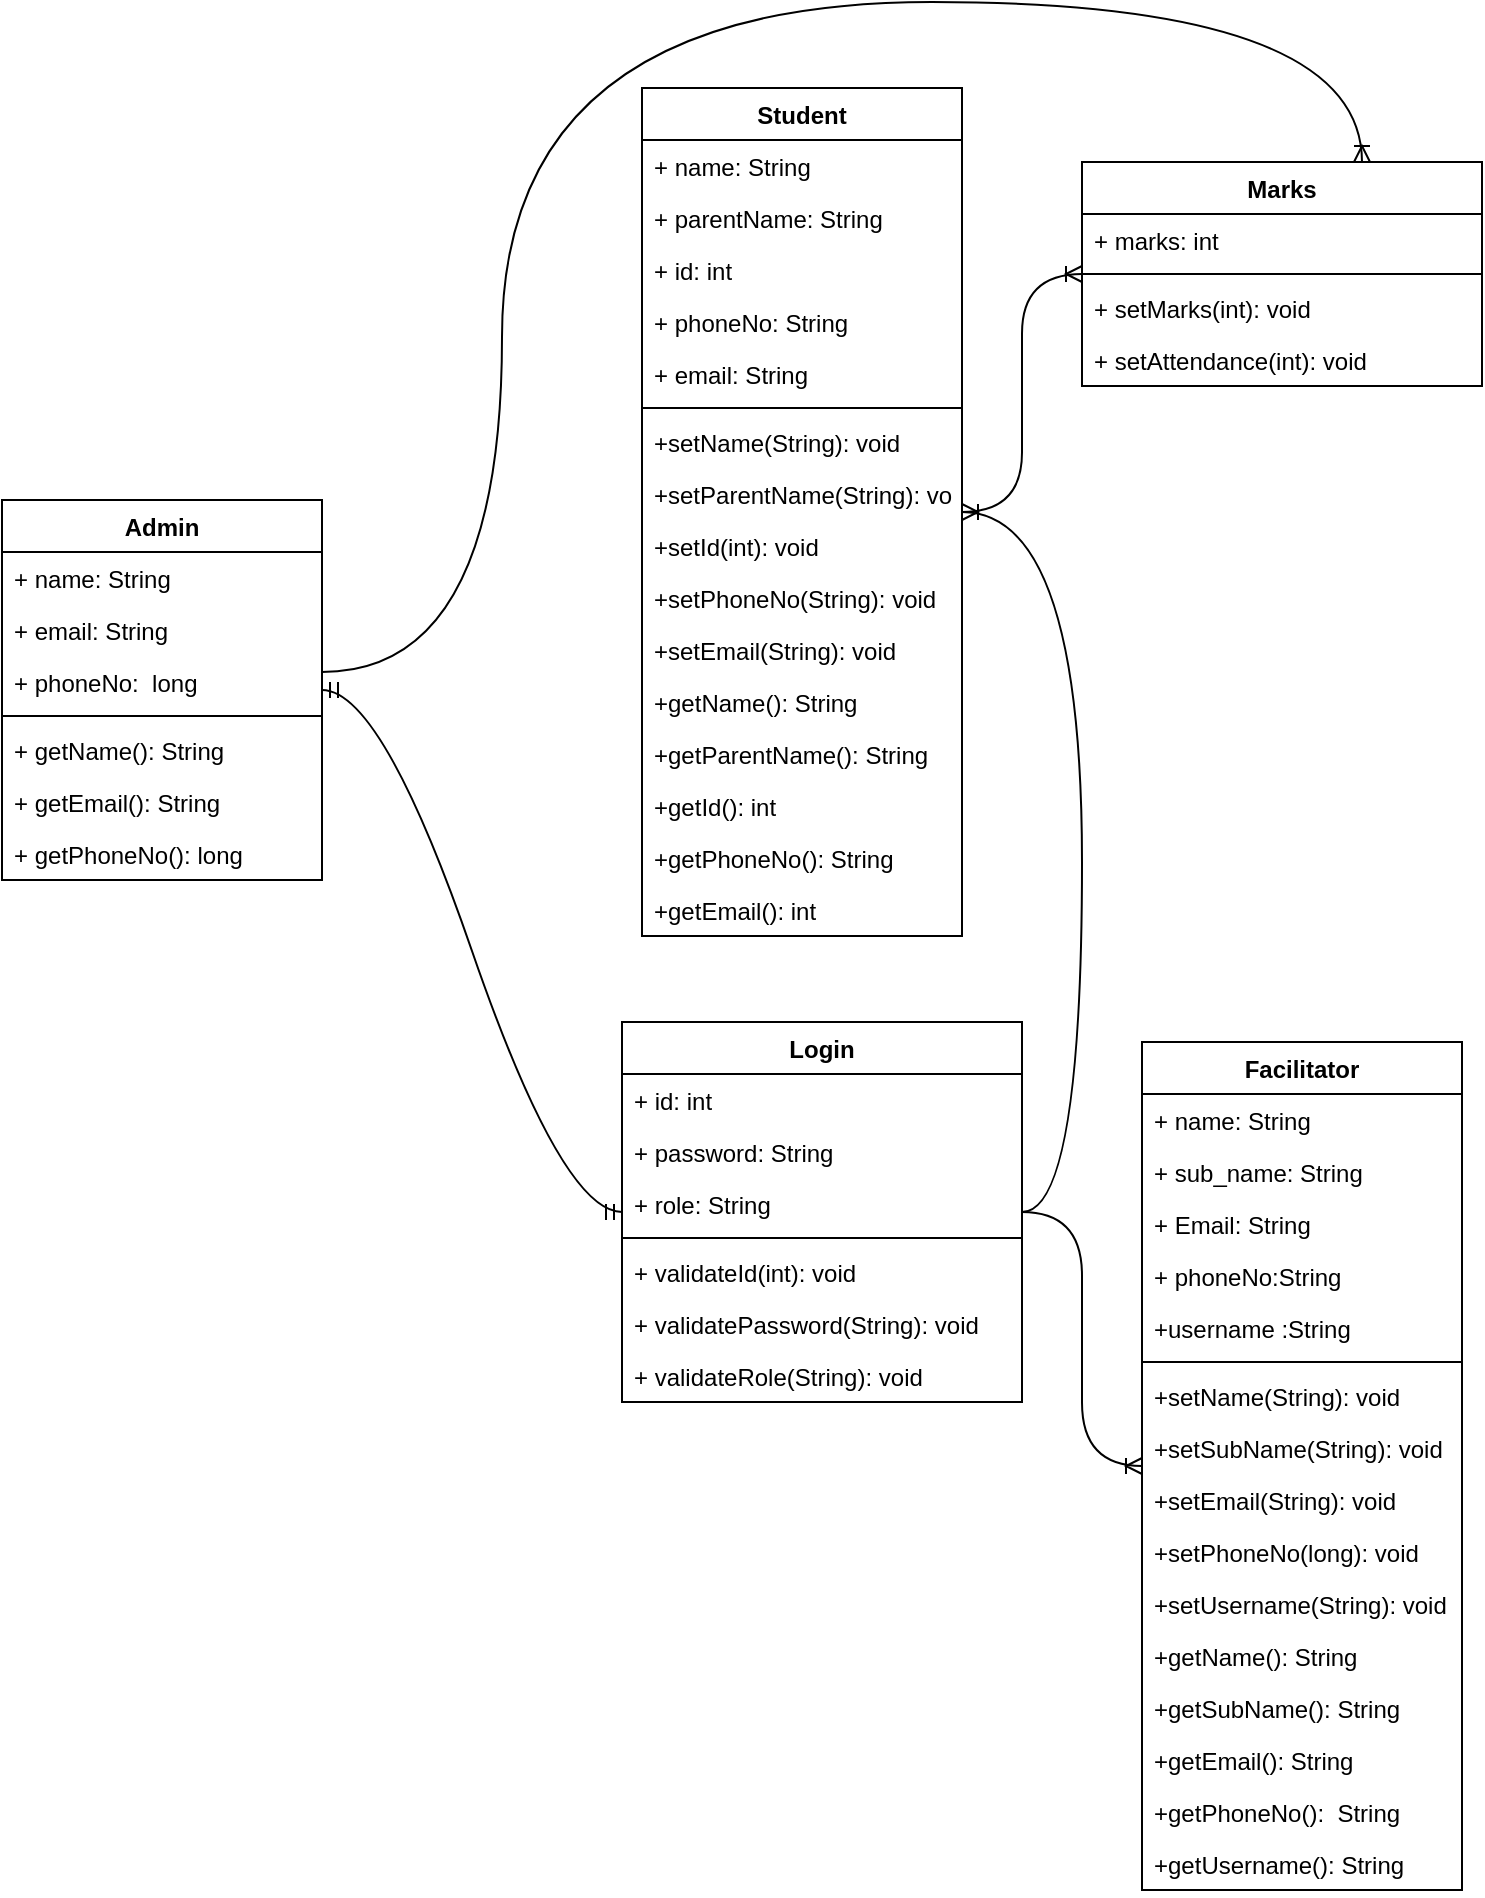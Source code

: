 <mxfile version="21.2.1" type="device">
  <diagram id="T50sId9eNVzZkCzQ1Nzy" name="Page-1">
    <mxGraphModel dx="880" dy="431" grid="1" gridSize="10" guides="1" tooltips="1" connect="1" arrows="1" fold="1" page="1" pageScale="1" pageWidth="827" pageHeight="1169" math="0" shadow="0">
      <root>
        <mxCell id="0" />
        <mxCell id="1" parent="0" />
        <mxCell id="uhnojpyHpU18nTKmvwtF-1" value="Admin" style="swimlane;fontStyle=1;align=center;verticalAlign=top;childLayout=stackLayout;horizontal=1;startSize=26;horizontalStack=0;resizeParent=1;resizeParentMax=0;resizeLast=0;collapsible=1;marginBottom=0;" parent="1" vertex="1">
          <mxGeometry x="60" y="379" width="160" height="190" as="geometry" />
        </mxCell>
        <mxCell id="uhnojpyHpU18nTKmvwtF-5" value="+ name: String" style="text;strokeColor=none;fillColor=none;align=left;verticalAlign=top;spacingLeft=4;spacingRight=4;overflow=hidden;rotatable=0;points=[[0,0.5],[1,0.5]];portConstraint=eastwest;" parent="uhnojpyHpU18nTKmvwtF-1" vertex="1">
          <mxGeometry y="26" width="160" height="26" as="geometry" />
        </mxCell>
        <mxCell id="uhnojpyHpU18nTKmvwtF-6" value="+ email: String" style="text;strokeColor=none;fillColor=none;align=left;verticalAlign=top;spacingLeft=4;spacingRight=4;overflow=hidden;rotatable=0;points=[[0,0.5],[1,0.5]];portConstraint=eastwest;" parent="uhnojpyHpU18nTKmvwtF-1" vertex="1">
          <mxGeometry y="52" width="160" height="26" as="geometry" />
        </mxCell>
        <mxCell id="uhnojpyHpU18nTKmvwtF-2" value="+ phoneNo:  long" style="text;strokeColor=none;fillColor=none;align=left;verticalAlign=top;spacingLeft=4;spacingRight=4;overflow=hidden;rotatable=0;points=[[0,0.5],[1,0.5]];portConstraint=eastwest;" parent="uhnojpyHpU18nTKmvwtF-1" vertex="1">
          <mxGeometry y="78" width="160" height="26" as="geometry" />
        </mxCell>
        <mxCell id="uhnojpyHpU18nTKmvwtF-3" value="" style="line;strokeWidth=1;fillColor=none;align=left;verticalAlign=middle;spacingTop=-1;spacingLeft=3;spacingRight=3;rotatable=0;labelPosition=right;points=[];portConstraint=eastwest;strokeColor=inherit;" parent="uhnojpyHpU18nTKmvwtF-1" vertex="1">
          <mxGeometry y="104" width="160" height="8" as="geometry" />
        </mxCell>
        <mxCell id="uhnojpyHpU18nTKmvwtF-4" value="+ getName(): String" style="text;strokeColor=none;fillColor=none;align=left;verticalAlign=top;spacingLeft=4;spacingRight=4;overflow=hidden;rotatable=0;points=[[0,0.5],[1,0.5]];portConstraint=eastwest;" parent="uhnojpyHpU18nTKmvwtF-1" vertex="1">
          <mxGeometry y="112" width="160" height="26" as="geometry" />
        </mxCell>
        <mxCell id="uhnojpyHpU18nTKmvwtF-65" value="+ getEmail(): String" style="text;strokeColor=none;fillColor=none;align=left;verticalAlign=top;spacingLeft=4;spacingRight=4;overflow=hidden;rotatable=0;points=[[0,0.5],[1,0.5]];portConstraint=eastwest;" parent="uhnojpyHpU18nTKmvwtF-1" vertex="1">
          <mxGeometry y="138" width="160" height="26" as="geometry" />
        </mxCell>
        <mxCell id="uhnojpyHpU18nTKmvwtF-66" value="+ getPhoneNo(): long" style="text;strokeColor=none;fillColor=none;align=left;verticalAlign=top;spacingLeft=4;spacingRight=4;overflow=hidden;rotatable=0;points=[[0,0.5],[1,0.5]];portConstraint=eastwest;" parent="uhnojpyHpU18nTKmvwtF-1" vertex="1">
          <mxGeometry y="164" width="160" height="26" as="geometry" />
        </mxCell>
        <mxCell id="uhnojpyHpU18nTKmvwtF-10" value="Student" style="swimlane;fontStyle=1;align=center;verticalAlign=top;childLayout=stackLayout;horizontal=1;startSize=26;horizontalStack=0;resizeParent=1;resizeParentMax=0;resizeLast=0;collapsible=1;marginBottom=0;" parent="1" vertex="1">
          <mxGeometry x="380" y="173" width="160" height="424" as="geometry" />
        </mxCell>
        <mxCell id="uhnojpyHpU18nTKmvwtF-11" value="+ name: String" style="text;strokeColor=none;fillColor=none;align=left;verticalAlign=top;spacingLeft=4;spacingRight=4;overflow=hidden;rotatable=0;points=[[0,0.5],[1,0.5]];portConstraint=eastwest;" parent="uhnojpyHpU18nTKmvwtF-10" vertex="1">
          <mxGeometry y="26" width="160" height="26" as="geometry" />
        </mxCell>
        <mxCell id="uhnojpyHpU18nTKmvwtF-41" value="+ parentName: String" style="text;strokeColor=none;fillColor=none;align=left;verticalAlign=top;spacingLeft=4;spacingRight=4;overflow=hidden;rotatable=0;points=[[0,0.5],[1,0.5]];portConstraint=eastwest;" parent="uhnojpyHpU18nTKmvwtF-10" vertex="1">
          <mxGeometry y="52" width="160" height="26" as="geometry" />
        </mxCell>
        <mxCell id="uhnojpyHpU18nTKmvwtF-12" value="+ id: int" style="text;strokeColor=none;fillColor=none;align=left;verticalAlign=top;spacingLeft=4;spacingRight=4;overflow=hidden;rotatable=0;points=[[0,0.5],[1,0.5]];portConstraint=eastwest;" parent="uhnojpyHpU18nTKmvwtF-10" vertex="1">
          <mxGeometry y="78" width="160" height="26" as="geometry" />
        </mxCell>
        <mxCell id="uhnojpyHpU18nTKmvwtF-13" value="+ phoneNo: String" style="text;strokeColor=none;fillColor=none;align=left;verticalAlign=top;spacingLeft=4;spacingRight=4;overflow=hidden;rotatable=0;points=[[0,0.5],[1,0.5]];portConstraint=eastwest;" parent="uhnojpyHpU18nTKmvwtF-10" vertex="1">
          <mxGeometry y="104" width="160" height="26" as="geometry" />
        </mxCell>
        <mxCell id="uhnojpyHpU18nTKmvwtF-16" value="+ email: String" style="text;strokeColor=none;fillColor=none;align=left;verticalAlign=top;spacingLeft=4;spacingRight=4;overflow=hidden;rotatable=0;points=[[0,0.5],[1,0.5]];portConstraint=eastwest;" parent="uhnojpyHpU18nTKmvwtF-10" vertex="1">
          <mxGeometry y="130" width="160" height="26" as="geometry" />
        </mxCell>
        <mxCell id="uhnojpyHpU18nTKmvwtF-14" value="" style="line;strokeWidth=1;fillColor=none;align=left;verticalAlign=middle;spacingTop=-1;spacingLeft=3;spacingRight=3;rotatable=0;labelPosition=right;points=[];portConstraint=eastwest;strokeColor=inherit;" parent="uhnojpyHpU18nTKmvwtF-10" vertex="1">
          <mxGeometry y="156" width="160" height="8" as="geometry" />
        </mxCell>
        <mxCell id="uhnojpyHpU18nTKmvwtF-15" value="+setName(String): void&#xa;" style="text;strokeColor=none;fillColor=none;align=left;verticalAlign=top;spacingLeft=4;spacingRight=4;overflow=hidden;rotatable=0;points=[[0,0.5],[1,0.5]];portConstraint=eastwest;" parent="uhnojpyHpU18nTKmvwtF-10" vertex="1">
          <mxGeometry y="164" width="160" height="26" as="geometry" />
        </mxCell>
        <mxCell id="uhnojpyHpU18nTKmvwtF-45" value="+setParentName(String): void&#xa;" style="text;strokeColor=none;fillColor=none;align=left;verticalAlign=top;spacingLeft=4;spacingRight=4;overflow=hidden;rotatable=0;points=[[0,0.5],[1,0.5]];portConstraint=eastwest;" parent="uhnojpyHpU18nTKmvwtF-10" vertex="1">
          <mxGeometry y="190" width="160" height="26" as="geometry" />
        </mxCell>
        <mxCell id="uhnojpyHpU18nTKmvwtF-17" value="+setId(int): void&#xa;" style="text;strokeColor=none;fillColor=none;align=left;verticalAlign=top;spacingLeft=4;spacingRight=4;overflow=hidden;rotatable=0;points=[[0,0.5],[1,0.5]];portConstraint=eastwest;" parent="uhnojpyHpU18nTKmvwtF-10" vertex="1">
          <mxGeometry y="216" width="160" height="26" as="geometry" />
        </mxCell>
        <mxCell id="uhnojpyHpU18nTKmvwtF-18" value="+setPhoneNo(String): void&#xa;" style="text;strokeColor=none;fillColor=none;align=left;verticalAlign=top;spacingLeft=4;spacingRight=4;overflow=hidden;rotatable=0;points=[[0,0.5],[1,0.5]];portConstraint=eastwest;" parent="uhnojpyHpU18nTKmvwtF-10" vertex="1">
          <mxGeometry y="242" width="160" height="26" as="geometry" />
        </mxCell>
        <mxCell id="uhnojpyHpU18nTKmvwtF-19" value="+setEmail(String): void&#xa;" style="text;strokeColor=none;fillColor=none;align=left;verticalAlign=top;spacingLeft=4;spacingRight=4;overflow=hidden;rotatable=0;points=[[0,0.5],[1,0.5]];portConstraint=eastwest;" parent="uhnojpyHpU18nTKmvwtF-10" vertex="1">
          <mxGeometry y="268" width="160" height="26" as="geometry" />
        </mxCell>
        <mxCell id="uhnojpyHpU18nTKmvwtF-20" value="+getName(): String&#xa;" style="text;strokeColor=none;fillColor=none;align=left;verticalAlign=top;spacingLeft=4;spacingRight=4;overflow=hidden;rotatable=0;points=[[0,0.5],[1,0.5]];portConstraint=eastwest;" parent="uhnojpyHpU18nTKmvwtF-10" vertex="1">
          <mxGeometry y="294" width="160" height="26" as="geometry" />
        </mxCell>
        <mxCell id="uhnojpyHpU18nTKmvwtF-46" value="+getParentName(): String&#xa;" style="text;strokeColor=none;fillColor=none;align=left;verticalAlign=top;spacingLeft=4;spacingRight=4;overflow=hidden;rotatable=0;points=[[0,0.5],[1,0.5]];portConstraint=eastwest;" parent="uhnojpyHpU18nTKmvwtF-10" vertex="1">
          <mxGeometry y="320" width="160" height="26" as="geometry" />
        </mxCell>
        <mxCell id="uhnojpyHpU18nTKmvwtF-21" value="+getId(): int" style="text;strokeColor=none;fillColor=none;align=left;verticalAlign=top;spacingLeft=4;spacingRight=4;overflow=hidden;rotatable=0;points=[[0,0.5],[1,0.5]];portConstraint=eastwest;" parent="uhnojpyHpU18nTKmvwtF-10" vertex="1">
          <mxGeometry y="346" width="160" height="26" as="geometry" />
        </mxCell>
        <mxCell id="uhnojpyHpU18nTKmvwtF-22" value="+getPhoneNo(): String" style="text;strokeColor=none;fillColor=none;align=left;verticalAlign=top;spacingLeft=4;spacingRight=4;overflow=hidden;rotatable=0;points=[[0,0.5],[1,0.5]];portConstraint=eastwest;" parent="uhnojpyHpU18nTKmvwtF-10" vertex="1">
          <mxGeometry y="372" width="160" height="26" as="geometry" />
        </mxCell>
        <mxCell id="uhnojpyHpU18nTKmvwtF-23" value="+getEmail(): int&#xa;" style="text;strokeColor=none;fillColor=none;align=left;verticalAlign=top;spacingLeft=4;spacingRight=4;overflow=hidden;rotatable=0;points=[[0,0.5],[1,0.5]];portConstraint=eastwest;" parent="uhnojpyHpU18nTKmvwtF-10" vertex="1">
          <mxGeometry y="398" width="160" height="26" as="geometry" />
        </mxCell>
        <mxCell id="uhnojpyHpU18nTKmvwtF-24" value="Facilitator" style="swimlane;fontStyle=1;align=center;verticalAlign=top;childLayout=stackLayout;horizontal=1;startSize=26;horizontalStack=0;resizeParent=1;resizeParentMax=0;resizeLast=0;collapsible=1;marginBottom=0;" parent="1" vertex="1">
          <mxGeometry x="630" y="650" width="160" height="424" as="geometry" />
        </mxCell>
        <mxCell id="uhnojpyHpU18nTKmvwtF-25" value="+ name: String" style="text;strokeColor=none;fillColor=none;align=left;verticalAlign=top;spacingLeft=4;spacingRight=4;overflow=hidden;rotatable=0;points=[[0,0.5],[1,0.5]];portConstraint=eastwest;" parent="uhnojpyHpU18nTKmvwtF-24" vertex="1">
          <mxGeometry y="26" width="160" height="26" as="geometry" />
        </mxCell>
        <mxCell id="uhnojpyHpU18nTKmvwtF-26" value="+ sub_name: String" style="text;strokeColor=none;fillColor=none;align=left;verticalAlign=top;spacingLeft=4;spacingRight=4;overflow=hidden;rotatable=0;points=[[0,0.5],[1,0.5]];portConstraint=eastwest;" parent="uhnojpyHpU18nTKmvwtF-24" vertex="1">
          <mxGeometry y="52" width="160" height="26" as="geometry" />
        </mxCell>
        <mxCell id="uhnojpyHpU18nTKmvwtF-38" value="+ Email: String" style="text;strokeColor=none;fillColor=none;align=left;verticalAlign=top;spacingLeft=4;spacingRight=4;overflow=hidden;rotatable=0;points=[[0,0.5],[1,0.5]];portConstraint=eastwest;" parent="uhnojpyHpU18nTKmvwtF-24" vertex="1">
          <mxGeometry y="78" width="160" height="26" as="geometry" />
        </mxCell>
        <mxCell id="uhnojpyHpU18nTKmvwtF-27" value="+ phoneNo:String" style="text;strokeColor=none;fillColor=none;align=left;verticalAlign=top;spacingLeft=4;spacingRight=4;overflow=hidden;rotatable=0;points=[[0,0.5],[1,0.5]];portConstraint=eastwest;" parent="uhnojpyHpU18nTKmvwtF-24" vertex="1">
          <mxGeometry y="104" width="160" height="26" as="geometry" />
        </mxCell>
        <mxCell id="uhnojpyHpU18nTKmvwtF-28" value="+username :String" style="text;strokeColor=none;fillColor=none;align=left;verticalAlign=top;spacingLeft=4;spacingRight=4;overflow=hidden;rotatable=0;points=[[0,0.5],[1,0.5]];portConstraint=eastwest;" parent="uhnojpyHpU18nTKmvwtF-24" vertex="1">
          <mxGeometry y="130" width="160" height="26" as="geometry" />
        </mxCell>
        <mxCell id="uhnojpyHpU18nTKmvwtF-29" value="" style="line;strokeWidth=1;fillColor=none;align=left;verticalAlign=middle;spacingTop=-1;spacingLeft=3;spacingRight=3;rotatable=0;labelPosition=right;points=[];portConstraint=eastwest;strokeColor=inherit;" parent="uhnojpyHpU18nTKmvwtF-24" vertex="1">
          <mxGeometry y="156" width="160" height="8" as="geometry" />
        </mxCell>
        <mxCell id="uhnojpyHpU18nTKmvwtF-30" value="+setName(String): void&#xa;" style="text;strokeColor=none;fillColor=none;align=left;verticalAlign=top;spacingLeft=4;spacingRight=4;overflow=hidden;rotatable=0;points=[[0,0.5],[1,0.5]];portConstraint=eastwest;" parent="uhnojpyHpU18nTKmvwtF-24" vertex="1">
          <mxGeometry y="164" width="160" height="26" as="geometry" />
        </mxCell>
        <mxCell id="uhnojpyHpU18nTKmvwtF-31" value="+setSubName(String): void&#xa;" style="text;strokeColor=none;fillColor=none;align=left;verticalAlign=top;spacingLeft=4;spacingRight=4;overflow=hidden;rotatable=0;points=[[0,0.5],[1,0.5]];portConstraint=eastwest;" parent="uhnojpyHpU18nTKmvwtF-24" vertex="1">
          <mxGeometry y="190" width="160" height="26" as="geometry" />
        </mxCell>
        <mxCell id="uhnojpyHpU18nTKmvwtF-42" value="+setEmail(String): void&#xa;" style="text;strokeColor=none;fillColor=none;align=left;verticalAlign=top;spacingLeft=4;spacingRight=4;overflow=hidden;rotatable=0;points=[[0,0.5],[1,0.5]];portConstraint=eastwest;" parent="uhnojpyHpU18nTKmvwtF-24" vertex="1">
          <mxGeometry y="216" width="160" height="26" as="geometry" />
        </mxCell>
        <mxCell id="uhnojpyHpU18nTKmvwtF-32" value="+setPhoneNo(long): void&#xa;" style="text;strokeColor=none;fillColor=none;align=left;verticalAlign=top;spacingLeft=4;spacingRight=4;overflow=hidden;rotatable=0;points=[[0,0.5],[1,0.5]];portConstraint=eastwest;" parent="uhnojpyHpU18nTKmvwtF-24" vertex="1">
          <mxGeometry y="242" width="160" height="26" as="geometry" />
        </mxCell>
        <mxCell id="uhnojpyHpU18nTKmvwtF-33" value="+setUsername(String): void&#xa;" style="text;strokeColor=none;fillColor=none;align=left;verticalAlign=top;spacingLeft=4;spacingRight=4;overflow=hidden;rotatable=0;points=[[0,0.5],[1,0.5]];portConstraint=eastwest;" parent="uhnojpyHpU18nTKmvwtF-24" vertex="1">
          <mxGeometry y="268" width="160" height="26" as="geometry" />
        </mxCell>
        <mxCell id="uhnojpyHpU18nTKmvwtF-34" value="+getName(): String&#xa;" style="text;strokeColor=none;fillColor=none;align=left;verticalAlign=top;spacingLeft=4;spacingRight=4;overflow=hidden;rotatable=0;points=[[0,0.5],[1,0.5]];portConstraint=eastwest;" parent="uhnojpyHpU18nTKmvwtF-24" vertex="1">
          <mxGeometry y="294" width="160" height="26" as="geometry" />
        </mxCell>
        <mxCell id="uhnojpyHpU18nTKmvwtF-35" value="+getSubName(): String" style="text;strokeColor=none;fillColor=none;align=left;verticalAlign=top;spacingLeft=4;spacingRight=4;overflow=hidden;rotatable=0;points=[[0,0.5],[1,0.5]];portConstraint=eastwest;" parent="uhnojpyHpU18nTKmvwtF-24" vertex="1">
          <mxGeometry y="320" width="160" height="26" as="geometry" />
        </mxCell>
        <mxCell id="uhnojpyHpU18nTKmvwtF-44" value="+getEmail(): String" style="text;strokeColor=none;fillColor=none;align=left;verticalAlign=top;spacingLeft=4;spacingRight=4;overflow=hidden;rotatable=0;points=[[0,0.5],[1,0.5]];portConstraint=eastwest;" parent="uhnojpyHpU18nTKmvwtF-24" vertex="1">
          <mxGeometry y="346" width="160" height="26" as="geometry" />
        </mxCell>
        <mxCell id="uhnojpyHpU18nTKmvwtF-36" value="+getPhoneNo():  String" style="text;strokeColor=none;fillColor=none;align=left;verticalAlign=top;spacingLeft=4;spacingRight=4;overflow=hidden;rotatable=0;points=[[0,0.5],[1,0.5]];portConstraint=eastwest;" parent="uhnojpyHpU18nTKmvwtF-24" vertex="1">
          <mxGeometry y="372" width="160" height="26" as="geometry" />
        </mxCell>
        <mxCell id="uhnojpyHpU18nTKmvwtF-37" value="+getUsername(): String&#xa;" style="text;strokeColor=none;fillColor=none;align=left;verticalAlign=top;spacingLeft=4;spacingRight=4;overflow=hidden;rotatable=0;points=[[0,0.5],[1,0.5]];portConstraint=eastwest;" parent="uhnojpyHpU18nTKmvwtF-24" vertex="1">
          <mxGeometry y="398" width="160" height="26" as="geometry" />
        </mxCell>
        <mxCell id="uhnojpyHpU18nTKmvwtF-47" value="Login" style="swimlane;fontStyle=1;align=center;verticalAlign=top;childLayout=stackLayout;horizontal=1;startSize=26;horizontalStack=0;resizeParent=1;resizeParentMax=0;resizeLast=0;collapsible=1;marginBottom=0;" parent="1" vertex="1">
          <mxGeometry x="370" y="640" width="200" height="190" as="geometry" />
        </mxCell>
        <mxCell id="uhnojpyHpU18nTKmvwtF-48" value="+ id: int" style="text;strokeColor=none;fillColor=none;align=left;verticalAlign=top;spacingLeft=4;spacingRight=4;overflow=hidden;rotatable=0;points=[[0,0.5],[1,0.5]];portConstraint=eastwest;" parent="uhnojpyHpU18nTKmvwtF-47" vertex="1">
          <mxGeometry y="26" width="200" height="26" as="geometry" />
        </mxCell>
        <mxCell id="uhnojpyHpU18nTKmvwtF-49" value="+ password: String" style="text;strokeColor=none;fillColor=none;align=left;verticalAlign=top;spacingLeft=4;spacingRight=4;overflow=hidden;rotatable=0;points=[[0,0.5],[1,0.5]];portConstraint=eastwest;" parent="uhnojpyHpU18nTKmvwtF-47" vertex="1">
          <mxGeometry y="52" width="200" height="26" as="geometry" />
        </mxCell>
        <mxCell id="uhnojpyHpU18nTKmvwtF-50" value="+ role: String" style="text;strokeColor=none;fillColor=none;align=left;verticalAlign=top;spacingLeft=4;spacingRight=4;overflow=hidden;rotatable=0;points=[[0,0.5],[1,0.5]];portConstraint=eastwest;" parent="uhnojpyHpU18nTKmvwtF-47" vertex="1">
          <mxGeometry y="78" width="200" height="26" as="geometry" />
        </mxCell>
        <mxCell id="uhnojpyHpU18nTKmvwtF-51" value="" style="line;strokeWidth=1;fillColor=none;align=left;verticalAlign=middle;spacingTop=-1;spacingLeft=3;spacingRight=3;rotatable=0;labelPosition=right;points=[];portConstraint=eastwest;strokeColor=inherit;" parent="uhnojpyHpU18nTKmvwtF-47" vertex="1">
          <mxGeometry y="104" width="200" height="8" as="geometry" />
        </mxCell>
        <mxCell id="uhnojpyHpU18nTKmvwtF-52" value="+ validateId(int): void" style="text;strokeColor=none;fillColor=none;align=left;verticalAlign=top;spacingLeft=4;spacingRight=4;overflow=hidden;rotatable=0;points=[[0,0.5],[1,0.5]];portConstraint=eastwest;" parent="uhnojpyHpU18nTKmvwtF-47" vertex="1">
          <mxGeometry y="112" width="200" height="26" as="geometry" />
        </mxCell>
        <mxCell id="uhnojpyHpU18nTKmvwtF-53" value="+ validatePassword(String): void" style="text;strokeColor=none;fillColor=none;align=left;verticalAlign=top;spacingLeft=4;spacingRight=4;overflow=hidden;rotatable=0;points=[[0,0.5],[1,0.5]];portConstraint=eastwest;" parent="uhnojpyHpU18nTKmvwtF-47" vertex="1">
          <mxGeometry y="138" width="200" height="26" as="geometry" />
        </mxCell>
        <mxCell id="uhnojpyHpU18nTKmvwtF-54" value="+ validateRole(String): void" style="text;strokeColor=none;fillColor=none;align=left;verticalAlign=top;spacingLeft=4;spacingRight=4;overflow=hidden;rotatable=0;points=[[0,0.5],[1,0.5]];portConstraint=eastwest;" parent="uhnojpyHpU18nTKmvwtF-47" vertex="1">
          <mxGeometry y="164" width="200" height="26" as="geometry" />
        </mxCell>
        <mxCell id="uhnojpyHpU18nTKmvwtF-55" value="Marks" style="swimlane;fontStyle=1;align=center;verticalAlign=top;childLayout=stackLayout;horizontal=1;startSize=26;horizontalStack=0;resizeParent=1;resizeParentMax=0;resizeLast=0;collapsible=1;marginBottom=0;" parent="1" vertex="1">
          <mxGeometry x="600" y="210" width="200" height="112" as="geometry" />
        </mxCell>
        <mxCell id="uhnojpyHpU18nTKmvwtF-56" value="+ marks: int" style="text;strokeColor=none;fillColor=none;align=left;verticalAlign=top;spacingLeft=4;spacingRight=4;overflow=hidden;rotatable=0;points=[[0,0.5],[1,0.5]];portConstraint=eastwest;" parent="uhnojpyHpU18nTKmvwtF-55" vertex="1">
          <mxGeometry y="26" width="200" height="26" as="geometry" />
        </mxCell>
        <mxCell id="uhnojpyHpU18nTKmvwtF-59" value="" style="line;strokeWidth=1;fillColor=none;align=left;verticalAlign=middle;spacingTop=-1;spacingLeft=3;spacingRight=3;rotatable=0;labelPosition=right;points=[];portConstraint=eastwest;strokeColor=inherit;" parent="uhnojpyHpU18nTKmvwtF-55" vertex="1">
          <mxGeometry y="52" width="200" height="8" as="geometry" />
        </mxCell>
        <mxCell id="uhnojpyHpU18nTKmvwtF-60" value="+ setMarks(int): void" style="text;strokeColor=none;fillColor=none;align=left;verticalAlign=top;spacingLeft=4;spacingRight=4;overflow=hidden;rotatable=0;points=[[0,0.5],[1,0.5]];portConstraint=eastwest;" parent="uhnojpyHpU18nTKmvwtF-55" vertex="1">
          <mxGeometry y="60" width="200" height="26" as="geometry" />
        </mxCell>
        <mxCell id="uhnojpyHpU18nTKmvwtF-61" value="+ setAttendance(int): void" style="text;strokeColor=none;fillColor=none;align=left;verticalAlign=top;spacingLeft=4;spacingRight=4;overflow=hidden;rotatable=0;points=[[0,0.5],[1,0.5]];portConstraint=eastwest;" parent="uhnojpyHpU18nTKmvwtF-55" vertex="1">
          <mxGeometry y="86" width="200" height="26" as="geometry" />
        </mxCell>
        <mxCell id="uhnojpyHpU18nTKmvwtF-67" value="" style="edgeStyle=entityRelationEdgeStyle;fontSize=12;html=1;endArrow=ERmandOne;startArrow=ERmandOne;curved=1;" parent="1" source="uhnojpyHpU18nTKmvwtF-47" target="uhnojpyHpU18nTKmvwtF-1" edge="1">
          <mxGeometry width="100" height="100" relative="1" as="geometry">
            <mxPoint x="400" y="610" as="sourcePoint" />
            <mxPoint x="500" y="510" as="targetPoint" />
          </mxGeometry>
        </mxCell>
        <mxCell id="uhnojpyHpU18nTKmvwtF-68" value="" style="edgeStyle=entityRelationEdgeStyle;fontSize=12;html=1;endArrow=ERoneToMany;curved=1;" parent="1" source="uhnojpyHpU18nTKmvwtF-47" target="uhnojpyHpU18nTKmvwtF-10" edge="1">
          <mxGeometry width="100" height="100" relative="1" as="geometry">
            <mxPoint x="400" y="530" as="sourcePoint" />
            <mxPoint x="500" y="430" as="targetPoint" />
          </mxGeometry>
        </mxCell>
        <mxCell id="uhnojpyHpU18nTKmvwtF-69" value="" style="edgeStyle=entityRelationEdgeStyle;fontSize=12;html=1;endArrow=ERoneToMany;curved=1;" parent="1" source="uhnojpyHpU18nTKmvwtF-47" target="uhnojpyHpU18nTKmvwtF-24" edge="1">
          <mxGeometry width="100" height="100" relative="1" as="geometry">
            <mxPoint x="400" y="480" as="sourcePoint" />
            <mxPoint x="500" y="380" as="targetPoint" />
          </mxGeometry>
        </mxCell>
        <mxCell id="uhnojpyHpU18nTKmvwtF-92" value="" style="edgeStyle=entityRelationEdgeStyle;fontSize=12;html=1;endArrow=ERoneToMany;curved=1;" parent="1" source="uhnojpyHpU18nTKmvwtF-10" target="uhnojpyHpU18nTKmvwtF-55" edge="1">
          <mxGeometry width="100" height="100" relative="1" as="geometry">
            <mxPoint x="400" y="350" as="sourcePoint" />
            <mxPoint x="500" y="250" as="targetPoint" />
          </mxGeometry>
        </mxCell>
        <mxCell id="uhnojpyHpU18nTKmvwtF-93" value="" style="edgeStyle=orthogonalEdgeStyle;fontSize=12;html=1;endArrow=ERoneToMany;curved=1;" parent="1" source="uhnojpyHpU18nTKmvwtF-1" target="uhnojpyHpU18nTKmvwtF-55" edge="1">
          <mxGeometry width="100" height="100" relative="1" as="geometry">
            <mxPoint x="520" y="490" as="sourcePoint" />
            <mxPoint x="420" y="590" as="targetPoint" />
            <Array as="points">
              <mxPoint x="310" y="465" />
              <mxPoint x="310" y="130" />
              <mxPoint x="740" y="130" />
            </Array>
          </mxGeometry>
        </mxCell>
      </root>
    </mxGraphModel>
  </diagram>
</mxfile>
